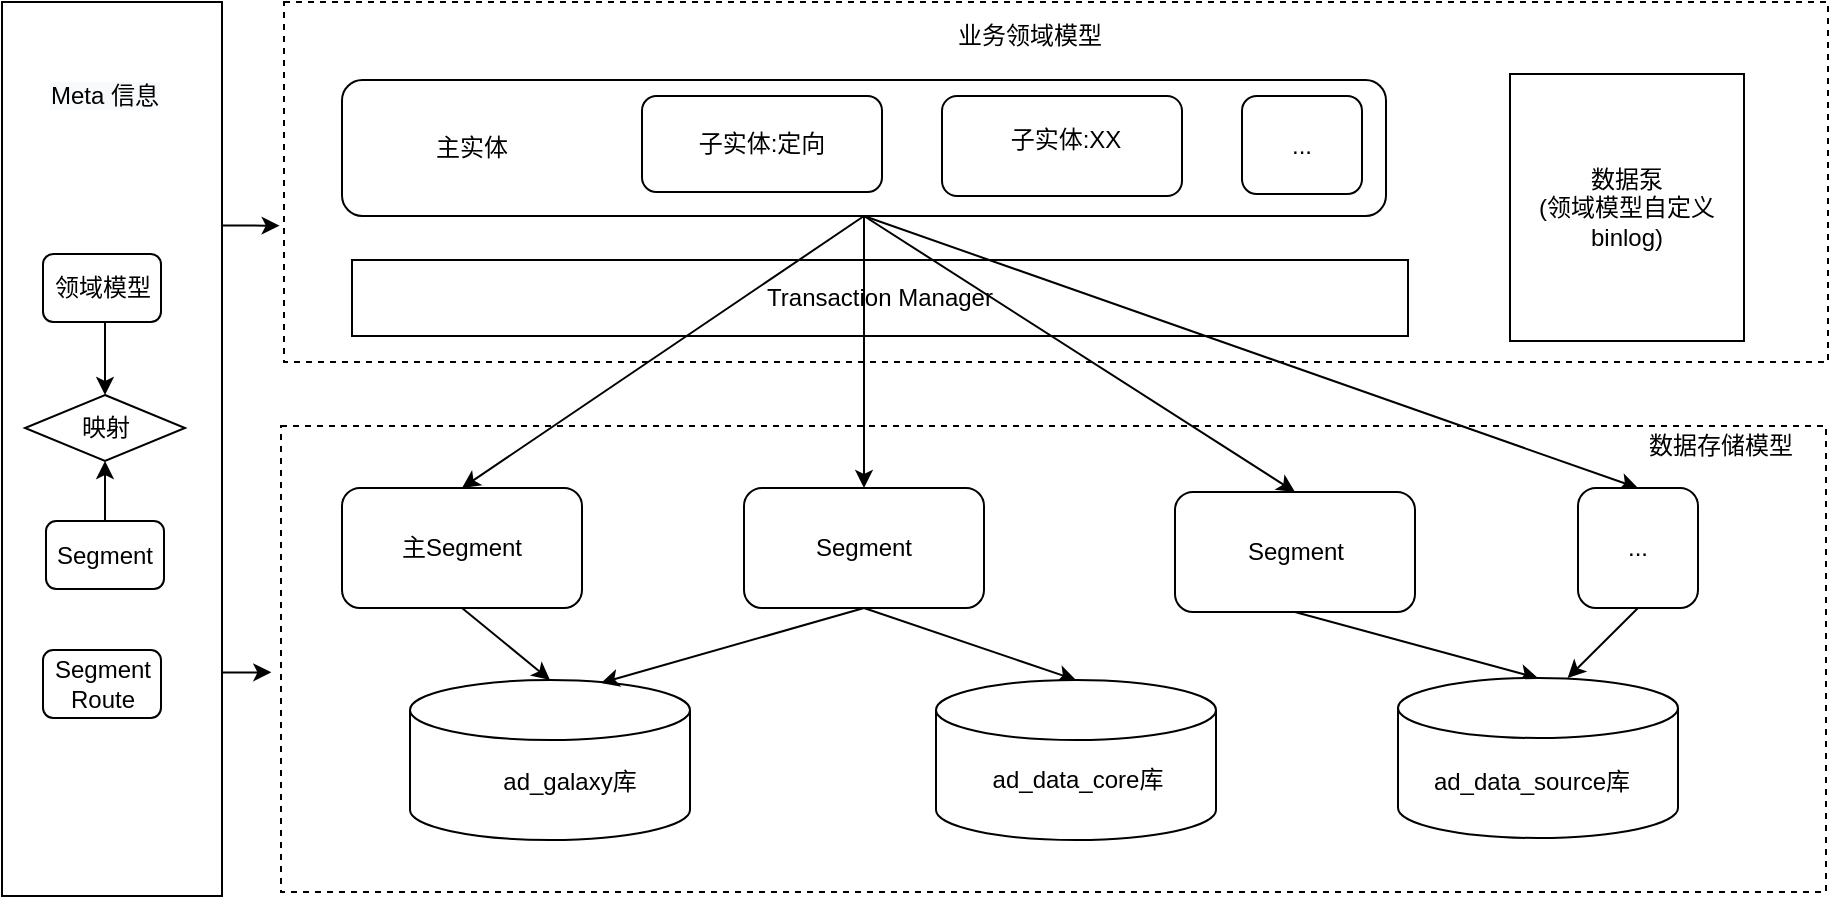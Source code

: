 <mxfile version="13.7.3" type="github">
  <diagram id="sBlKYHkHXiTFA0Ll7E5o" name="Page-1">
    <mxGraphModel dx="977" dy="606" grid="0" gridSize="10" guides="1" tooltips="1" connect="1" arrows="1" fold="1" page="1" pageScale="1" pageWidth="827" pageHeight="1169" math="0" shadow="0">
      <root>
        <mxCell id="0" />
        <mxCell id="1" parent="0" />
        <mxCell id="4RnhHxQTcm20Ra0JiDWr-1" value="" style="rounded=0;whiteSpace=wrap;html=1;dashed=1;" parent="1" vertex="1">
          <mxGeometry x="151" y="183" width="772" height="180" as="geometry" />
        </mxCell>
        <mxCell id="l24l7IfbjVIZF7O3o2gP-27" value="Transaction Manager" style="rounded=0;whiteSpace=wrap;html=1;" vertex="1" parent="1">
          <mxGeometry x="185" y="312" width="528" height="38" as="geometry" />
        </mxCell>
        <mxCell id="h5bv8y5jZey22ACNWMLN-1" value="" style="rounded=0;whiteSpace=wrap;html=1;dashed=1;" parent="1" vertex="1">
          <mxGeometry x="149.5" y="395" width="772.5" height="233" as="geometry" />
        </mxCell>
        <mxCell id="4RnhHxQTcm20Ra0JiDWr-3" value="业务领域模型" style="text;html=1;strokeColor=none;fillColor=none;align=center;verticalAlign=middle;whiteSpace=wrap;rounded=0;" parent="1" vertex="1">
          <mxGeometry x="445.5" y="190" width="156" height="20" as="geometry" />
        </mxCell>
        <mxCell id="l24l7IfbjVIZF7O3o2gP-23" style="edgeStyle=none;rounded=0;orthogonalLoop=1;jettySize=auto;html=1;exitX=0.5;exitY=1;exitDx=0;exitDy=0;entryX=0.5;entryY=0;entryDx=0;entryDy=0;" edge="1" parent="1" source="4RnhHxQTcm20Ra0JiDWr-4" target="4RnhHxQTcm20Ra0JiDWr-14">
          <mxGeometry relative="1" as="geometry" />
        </mxCell>
        <mxCell id="l24l7IfbjVIZF7O3o2gP-24" style="edgeStyle=none;rounded=0;orthogonalLoop=1;jettySize=auto;html=1;exitX=0.5;exitY=1;exitDx=0;exitDy=0;" edge="1" parent="1" source="4RnhHxQTcm20Ra0JiDWr-4" target="4RnhHxQTcm20Ra0JiDWr-15">
          <mxGeometry relative="1" as="geometry" />
        </mxCell>
        <mxCell id="l24l7IfbjVIZF7O3o2gP-25" style="edgeStyle=none;rounded=0;orthogonalLoop=1;jettySize=auto;html=1;exitX=0.5;exitY=1;exitDx=0;exitDy=0;entryX=0.5;entryY=0;entryDx=0;entryDy=0;" edge="1" parent="1" source="4RnhHxQTcm20Ra0JiDWr-4" target="4RnhHxQTcm20Ra0JiDWr-16">
          <mxGeometry relative="1" as="geometry" />
        </mxCell>
        <mxCell id="l24l7IfbjVIZF7O3o2gP-26" style="edgeStyle=none;rounded=0;orthogonalLoop=1;jettySize=auto;html=1;exitX=0.5;exitY=1;exitDx=0;exitDy=0;entryX=0.5;entryY=0;entryDx=0;entryDy=0;" edge="1" parent="1" source="4RnhHxQTcm20Ra0JiDWr-4" target="4RnhHxQTcm20Ra0JiDWr-20">
          <mxGeometry relative="1" as="geometry" />
        </mxCell>
        <mxCell id="4RnhHxQTcm20Ra0JiDWr-4" value="" style="rounded=1;whiteSpace=wrap;html=1;" parent="1" vertex="1">
          <mxGeometry x="180" y="222" width="522" height="68" as="geometry" />
        </mxCell>
        <mxCell id="4RnhHxQTcm20Ra0JiDWr-5" value="" style="rounded=1;whiteSpace=wrap;html=1;" parent="1" vertex="1">
          <mxGeometry x="330" y="230" width="120" height="48" as="geometry" />
        </mxCell>
        <mxCell id="4RnhHxQTcm20Ra0JiDWr-6" value="" style="rounded=1;whiteSpace=wrap;html=1;" parent="1" vertex="1">
          <mxGeometry x="480" y="230" width="120" height="50" as="geometry" />
        </mxCell>
        <mxCell id="4RnhHxQTcm20Ra0JiDWr-7" value="主实体" style="text;html=1;strokeColor=none;fillColor=none;align=center;verticalAlign=middle;whiteSpace=wrap;rounded=0;" parent="1" vertex="1">
          <mxGeometry x="197" y="246" width="96" height="20" as="geometry" />
        </mxCell>
        <mxCell id="4RnhHxQTcm20Ra0JiDWr-8" value="子实体:定向" style="text;html=1;strokeColor=none;fillColor=none;align=center;verticalAlign=middle;whiteSpace=wrap;rounded=0;" parent="1" vertex="1">
          <mxGeometry x="342" y="244" width="96" height="20" as="geometry" />
        </mxCell>
        <mxCell id="4RnhHxQTcm20Ra0JiDWr-10" value="子实体:XX" style="text;html=1;strokeColor=none;fillColor=none;align=center;verticalAlign=middle;whiteSpace=wrap;rounded=0;" parent="1" vertex="1">
          <mxGeometry x="494" y="242" width="96" height="20" as="geometry" />
        </mxCell>
        <mxCell id="4RnhHxQTcm20Ra0JiDWr-11" value="..." style="rounded=1;whiteSpace=wrap;html=1;" parent="1" vertex="1">
          <mxGeometry x="630" y="230" width="60" height="49" as="geometry" />
        </mxCell>
        <mxCell id="4RnhHxQTcm20Ra0JiDWr-13" value="数据存储模型" style="text;html=1;strokeColor=none;fillColor=none;align=center;verticalAlign=middle;whiteSpace=wrap;rounded=0;" parent="1" vertex="1">
          <mxGeometry x="824" y="395" width="91" height="20" as="geometry" />
        </mxCell>
        <mxCell id="l24l7IfbjVIZF7O3o2gP-21" style="rounded=0;orthogonalLoop=1;jettySize=auto;html=1;exitX=0.5;exitY=1;exitDx=0;exitDy=0;entryX=0.606;entryY=0;entryDx=0;entryDy=0;entryPerimeter=0;" edge="1" parent="1" source="4RnhHxQTcm20Ra0JiDWr-20" target="4RnhHxQTcm20Ra0JiDWr-57">
          <mxGeometry relative="1" as="geometry" />
        </mxCell>
        <mxCell id="4RnhHxQTcm20Ra0JiDWr-20" value="..." style="rounded=1;whiteSpace=wrap;html=1;" parent="1" vertex="1">
          <mxGeometry x="798" y="426" width="60" height="60" as="geometry" />
        </mxCell>
        <mxCell id="4RnhHxQTcm20Ra0JiDWr-25" value="" style="group" parent="1" vertex="1" connectable="0">
          <mxGeometry x="180" y="426" width="120" height="60" as="geometry" />
        </mxCell>
        <mxCell id="4RnhHxQTcm20Ra0JiDWr-14" value="" style="rounded=1;whiteSpace=wrap;html=1;" parent="4RnhHxQTcm20Ra0JiDWr-25" vertex="1">
          <mxGeometry width="120" height="60" as="geometry" />
        </mxCell>
        <mxCell id="4RnhHxQTcm20Ra0JiDWr-17" value="主Segment" style="text;html=1;strokeColor=none;fillColor=none;align=center;verticalAlign=middle;whiteSpace=wrap;rounded=0;" parent="4RnhHxQTcm20Ra0JiDWr-25" vertex="1">
          <mxGeometry x="12" y="20" width="96" height="20" as="geometry" />
        </mxCell>
        <mxCell id="4RnhHxQTcm20Ra0JiDWr-26" value="" style="group" parent="1" vertex="1" connectable="0">
          <mxGeometry x="381" y="426" width="120" height="60" as="geometry" />
        </mxCell>
        <mxCell id="4RnhHxQTcm20Ra0JiDWr-15" value="" style="rounded=1;whiteSpace=wrap;html=1;" parent="4RnhHxQTcm20Ra0JiDWr-26" vertex="1">
          <mxGeometry width="120" height="60" as="geometry" />
        </mxCell>
        <mxCell id="4RnhHxQTcm20Ra0JiDWr-18" value="Segment" style="text;html=1;strokeColor=none;fillColor=none;align=center;verticalAlign=middle;whiteSpace=wrap;rounded=0;" parent="4RnhHxQTcm20Ra0JiDWr-26" vertex="1">
          <mxGeometry x="12" y="20" width="96" height="20" as="geometry" />
        </mxCell>
        <mxCell id="4RnhHxQTcm20Ra0JiDWr-27" value="" style="group" parent="1" vertex="1" connectable="0">
          <mxGeometry x="596.5" y="428" width="120" height="60" as="geometry" />
        </mxCell>
        <mxCell id="4RnhHxQTcm20Ra0JiDWr-16" value="" style="rounded=1;whiteSpace=wrap;html=1;" parent="4RnhHxQTcm20Ra0JiDWr-27" vertex="1">
          <mxGeometry width="120" height="60" as="geometry" />
        </mxCell>
        <mxCell id="4RnhHxQTcm20Ra0JiDWr-19" value="Segment" style="text;html=1;strokeColor=none;fillColor=none;align=center;verticalAlign=middle;whiteSpace=wrap;rounded=0;" parent="4RnhHxQTcm20Ra0JiDWr-27" vertex="1">
          <mxGeometry x="12" y="20" width="96" height="20" as="geometry" />
        </mxCell>
        <mxCell id="l24l7IfbjVIZF7O3o2gP-30" style="edgeStyle=none;rounded=0;orthogonalLoop=1;jettySize=auto;html=1;exitX=1;exitY=0.25;exitDx=0;exitDy=0;" edge="1" parent="1" source="4RnhHxQTcm20Ra0JiDWr-39">
          <mxGeometry relative="1" as="geometry">
            <mxPoint x="148.833" y="294.833" as="targetPoint" />
          </mxGeometry>
        </mxCell>
        <mxCell id="l24l7IfbjVIZF7O3o2gP-31" style="edgeStyle=none;rounded=0;orthogonalLoop=1;jettySize=auto;html=1;exitX=1;exitY=0.75;exitDx=0;exitDy=0;" edge="1" parent="1" source="4RnhHxQTcm20Ra0JiDWr-39">
          <mxGeometry relative="1" as="geometry">
            <mxPoint x="144.667" y="518.167" as="targetPoint" />
          </mxGeometry>
        </mxCell>
        <mxCell id="4RnhHxQTcm20Ra0JiDWr-39" value="" style="rounded=0;whiteSpace=wrap;html=1;" parent="1" vertex="1">
          <mxGeometry x="10" y="183" width="110" height="447" as="geometry" />
        </mxCell>
        <mxCell id="4RnhHxQTcm20Ra0JiDWr-83" value="&lt;span style=&quot;color: rgb(0 , 0 , 0) ; font-family: &amp;#34;helvetica&amp;#34; ; font-size: 12px ; font-style: normal ; font-weight: 400 ; letter-spacing: normal ; text-indent: 0px ; text-transform: none ; word-spacing: 0px ; background-color: rgb(248 , 249 , 250) ; display: inline ; float: none&quot;&gt;Meta 信息&lt;/span&gt;" style="text;whiteSpace=wrap;html=1;align=center;" parent="1" vertex="1">
          <mxGeometry x="20" y="216" width="83" height="54" as="geometry" />
        </mxCell>
        <mxCell id="4RnhHxQTcm20Ra0JiDWr-87" style="edgeStyle=orthogonalEdgeStyle;rounded=0;orthogonalLoop=1;jettySize=auto;html=1;exitX=0.5;exitY=1;exitDx=0;exitDy=0;entryX=0.5;entryY=0;entryDx=0;entryDy=0;startArrow=none;startFill=0;" parent="1" source="4RnhHxQTcm20Ra0JiDWr-84" target="4RnhHxQTcm20Ra0JiDWr-85" edge="1">
          <mxGeometry relative="1" as="geometry" />
        </mxCell>
        <mxCell id="4RnhHxQTcm20Ra0JiDWr-84" value="领域模型" style="rounded=1;whiteSpace=wrap;html=1;align=center;" parent="1" vertex="1">
          <mxGeometry x="30.5" y="309" width="59" height="34" as="geometry" />
        </mxCell>
        <mxCell id="4RnhHxQTcm20Ra0JiDWr-85" value="映射" style="rhombus;whiteSpace=wrap;html=1;align=center;" parent="1" vertex="1">
          <mxGeometry x="21.5" y="379.5" width="80" height="33" as="geometry" />
        </mxCell>
        <mxCell id="4RnhHxQTcm20Ra0JiDWr-88" style="edgeStyle=orthogonalEdgeStyle;rounded=0;orthogonalLoop=1;jettySize=auto;html=1;exitX=0.5;exitY=0;exitDx=0;exitDy=0;startArrow=none;startFill=0;" parent="1" source="4RnhHxQTcm20Ra0JiDWr-86" target="4RnhHxQTcm20Ra0JiDWr-85" edge="1">
          <mxGeometry relative="1" as="geometry" />
        </mxCell>
        <mxCell id="4RnhHxQTcm20Ra0JiDWr-86" value="Segment" style="rounded=1;whiteSpace=wrap;html=1;align=center;" parent="1" vertex="1">
          <mxGeometry x="32" y="442.5" width="59" height="34" as="geometry" />
        </mxCell>
        <mxCell id="4RnhHxQTcm20Ra0JiDWr-89" value="Segment&lt;br&gt;Route" style="rounded=1;whiteSpace=wrap;html=1;align=center;" parent="1" vertex="1">
          <mxGeometry x="30.5" y="507" width="59" height="34" as="geometry" />
        </mxCell>
        <mxCell id="4RnhHxQTcm20Ra0JiDWr-105" value="&lt;span&gt;数据泵&lt;br&gt;(领域模型自定义binlog)&lt;br&gt;&lt;/span&gt;" style="rounded=0;whiteSpace=wrap;html=1;" parent="1" vertex="1">
          <mxGeometry x="764" y="219" width="117" height="133.5" as="geometry" />
        </mxCell>
        <mxCell id="l24l7IfbjVIZF7O3o2gP-17" style="rounded=0;orthogonalLoop=1;jettySize=auto;html=1;exitX=0.5;exitY=1;exitDx=0;exitDy=0;entryX=0.5;entryY=0;entryDx=0;entryDy=0;entryPerimeter=0;" edge="1" parent="1" source="4RnhHxQTcm20Ra0JiDWr-14" target="4RnhHxQTcm20Ra0JiDWr-48">
          <mxGeometry relative="1" as="geometry" />
        </mxCell>
        <mxCell id="l24l7IfbjVIZF7O3o2gP-18" style="rounded=0;orthogonalLoop=1;jettySize=auto;html=1;exitX=0.5;exitY=1;exitDx=0;exitDy=0;entryX=0.5;entryY=0;entryDx=0;entryDy=0;entryPerimeter=0;" edge="1" parent="1" source="4RnhHxQTcm20Ra0JiDWr-15" target="4RnhHxQTcm20Ra0JiDWr-55">
          <mxGeometry relative="1" as="geometry" />
        </mxCell>
        <mxCell id="l24l7IfbjVIZF7O3o2gP-19" style="rounded=0;orthogonalLoop=1;jettySize=auto;html=1;exitX=0.5;exitY=1;exitDx=0;exitDy=0;entryX=0.5;entryY=0;entryDx=0;entryDy=0;entryPerimeter=0;" edge="1" parent="1" source="4RnhHxQTcm20Ra0JiDWr-16" target="4RnhHxQTcm20Ra0JiDWr-57">
          <mxGeometry relative="1" as="geometry" />
        </mxCell>
        <mxCell id="4RnhHxQTcm20Ra0JiDWr-48" value="" style="shape=cylinder3;whiteSpace=wrap;html=1;boundedLbl=1;backgroundOutline=1;size=15;" parent="1" vertex="1">
          <mxGeometry x="214" y="522" width="140" height="80" as="geometry" />
        </mxCell>
        <mxCell id="4RnhHxQTcm20Ra0JiDWr-54" value="ad_galaxy库" style="text;html=1;strokeColor=none;fillColor=none;align=center;verticalAlign=middle;whiteSpace=wrap;rounded=0;" parent="1" vertex="1">
          <mxGeometry x="234" y="563" width="120" height="20" as="geometry" />
        </mxCell>
        <mxCell id="l24l7IfbjVIZF7O3o2gP-13" value="" style="group" vertex="1" connectable="0" parent="1">
          <mxGeometry x="708" y="521" width="140" height="80" as="geometry" />
        </mxCell>
        <mxCell id="4RnhHxQTcm20Ra0JiDWr-57" value="" style="shape=cylinder3;whiteSpace=wrap;html=1;boundedLbl=1;backgroundOutline=1;size=15;" parent="l24l7IfbjVIZF7O3o2gP-13" vertex="1">
          <mxGeometry width="140" height="80" as="geometry" />
        </mxCell>
        <mxCell id="4RnhHxQTcm20Ra0JiDWr-58" value="ad_data_source库" style="text;html=1;strokeColor=none;fillColor=none;align=center;verticalAlign=middle;whiteSpace=wrap;rounded=0;" parent="l24l7IfbjVIZF7O3o2gP-13" vertex="1">
          <mxGeometry x="7" y="41" width="120" height="21" as="geometry" />
        </mxCell>
        <mxCell id="l24l7IfbjVIZF7O3o2gP-14" value="" style="group" vertex="1" connectable="0" parent="1">
          <mxGeometry x="477" y="522" width="140" height="80" as="geometry" />
        </mxCell>
        <mxCell id="4RnhHxQTcm20Ra0JiDWr-55" value="" style="shape=cylinder3;whiteSpace=wrap;html=1;boundedLbl=1;backgroundOutline=1;size=15;" parent="l24l7IfbjVIZF7O3o2gP-14" vertex="1">
          <mxGeometry width="140" height="80" as="geometry" />
        </mxCell>
        <mxCell id="4RnhHxQTcm20Ra0JiDWr-56" value="ad_data_core库" style="text;html=1;strokeColor=none;fillColor=none;align=center;verticalAlign=middle;whiteSpace=wrap;rounded=0;" parent="l24l7IfbjVIZF7O3o2gP-14" vertex="1">
          <mxGeometry x="11" y="40" width="120" height="20" as="geometry" />
        </mxCell>
        <mxCell id="l24l7IfbjVIZF7O3o2gP-22" style="rounded=0;orthogonalLoop=1;jettySize=auto;html=1;exitX=0.5;exitY=1;exitDx=0;exitDy=0;entryX=0.682;entryY=0.019;entryDx=0;entryDy=0;entryPerimeter=0;" edge="1" parent="1" source="4RnhHxQTcm20Ra0JiDWr-15" target="4RnhHxQTcm20Ra0JiDWr-48">
          <mxGeometry relative="1" as="geometry" />
        </mxCell>
      </root>
    </mxGraphModel>
  </diagram>
</mxfile>
